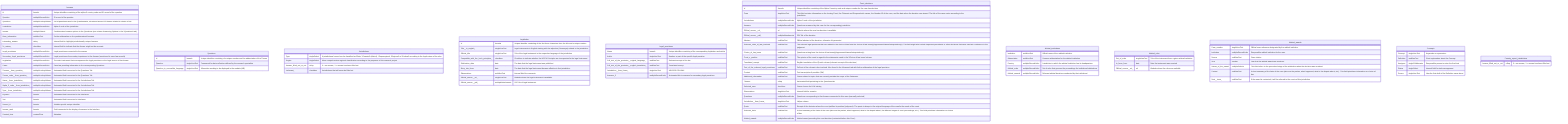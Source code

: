 erDiagram
    Answers {
        Id formula "Unique identifier consisting of the alpha-3 country code and ID record of the question"
        Question multipleRecordLinks "ID record of the question"
        Questions multipleLookupValues "List of questions used in the Questionnaire, structured around 12 themes related to choice of law"
        Jurisdiction multipleRecordLinks "Alpha-3 code of the jurisdiction"
        Answer multipleSelects "Predetermined answer options to the Questions (see column Answering Options in the \Questions\ tab)."
        More_information multilineText "Further elaboration on the predetermined Answers"
        Interesting_answer rating "Internal field to highlight jurisdictionally unique Answers"
        To_review_ checkbox "Internal field to indicate that the Answer might not be accurate"
        Legal_provisions multipleRecordLinks "Legal provisions connected to the answer"
        Secondary_legal_provisions multipleRecordLinks "Legal provisions of secondary importance to the Answer (mentioned in case law records)"
        Legislation multipleRecordLinks "The main instrument that encompasses the legal provisions or the legal source of the Answer"
        Cases multipleRecordLinks "Case law providing information to the corresponding Questions"
        Themes__from_question_ multipleLookupValues "Automated field connected to the Questions Tab"
        Theme_code__from_question_ multipleLookupValues "Automated field connected to the Questions Tab"
        Name__from_jurisdiction_ multipleLookupValues "Automated field connected to the Jurisdictions Tab"
        Alpha_3_code__from_jurisdiction_ multipleLookupValues "Automated field connected to the Jurisdictions Tab"
        Type__from_jurisdiction_ multipleLookupValues "Automated field connected to the Jurisdictions Tab"
        Keyword formula "Automated field connected to the Interfaces"
        Test formula "Automated field connected to Interfaces"
        Record_id formula "Airtable-specific unique identifier"
        Answer_rank formula "Field connected to the display of answers in the Interface"
        Created_time createdTime "Metadata"
    }
    Questions {
        Id formula "Unique identifier consisting of a unique number and the abbreviation of the Theme"
        Question singleLineText "Framework for data collection defined by the research specialists"
        Question_in_accessible_language singleLineText "Alternative wording to be displayed in the website (AB)"
    }
    Jurisdictions {
        Type singleSelect "A jurisdictional record can be classified as \State\, \Financial\ (district), \Supraregional\, \Regional\ or \Federal\ according to the legal nature of its rules."
        Region singleSelect "More comprehensive regional classification according to the purposes of this research project"
        Answer_filled_out_or_not rollup "0 = no answer; 1 = answer has been filled out"
        Irrelevant_ checkbox "Jurisdictions that will never be filled out"
    }
    Legislation {
        Id formula "Unique identifier consisting of the first three characters from the title and a unique number"
        Title__in_english_ singleLineText "Legal instruments in English starting with the adjective (Demonym) related to the jurisdiction"
        Official_title singleLineText "Title of the legal instrument in the respective language of the jurisdiction"
        Compatible_with_the_hcch_principles_ checkbox "Checkbox to indicate whether the HCCH Principles are incorporated in the legal instrument"
        Publication_date date "The date that the legal instrument was published"
        Entry_into_force date "The date that the legal instrument became effective in that jurisdiction"
        Observations multilineText "Internal field for comments"
        Official_source__url_ singleLineText "Website where the legal instrument is available"
        Official_source__pdf_ multipleAttachments "PDF file of legal instrument"
    }
    Legal_provisions {
        Name formula "Unique identifier consisting of the corresponding legislation and article"
        Article singleLineText "Number or part of the specific legal provision"
        Full_text_of_the_provision__original_language_ multilineText "Relevant excerpt of the law"
        Full_text_of_the_provision__english_translation_ multilineText "Translated excerpt"
        Jurisdiction__from_forms_ singleLineText "HELPER COLUMN"
        Answers_2 multipleRecordLinks "Automated link to answers for secondary legal provisions"
    }
    Court_decisions {
        Id formula "Unique identifier consisting of the Alpha-3 country code and unique number for the case law decision"
        Case singleLineText "This field contains information on the Issuing Court, the Claimant and Respondent's names, the Number ID of the case, and the date when the decision was issued. The title of the case varies according to the jurisdiction. "
        Jurisdictions multipleRecordLinks "Alpha-3 code of the jurisdiction"
        Answers multipleRecordLinks "Questions answered by this case for the corresponding jurisdiction"
        Official_source__url_ url "Website where the case law decision is available"
        Official_source__pdf_ multipleAttachments "PDF file of the decision"
        Abstract multilineText "Official abstract of the decision, otherwise AI-generated"
        Relevant_rules_of_law_involved multilineText "The relevant legal provisions that are related to the choice of law from the choice of law issue(s)/agreement/clause/interpretation(s). This field might also include important precedents or other decisions that were used as a reference in the judgment. "
        Choice_of_law_issue multilineText "Questions arising from the choice of law issue(s)/agreement/clause/interpretation(s)"
        Court_s_position multilineText "The opinion of the court in regard to the statements made in the \Choice of law issue\ column."
        Translated_excerpt multilineText "English translation of the \Quote\ column (relevant excerpt of the decision)"
        Text_of_the_relevant_legal_provisions multilineText "Full text of the relevant rules involved. Also found in the \Answers\ tab with further elaboration of the legal provision."
        Content multilineText "Text transcription if possible (SW)"
        Additional_information multilineText "Cases related to topics that are currently outside the scope of the Dataverse"
        Themes rollup "Automated field pertaining to the Questions tab"
        Selected_case checkbox "Cases chosen for LLM training"
        Observations singleLineText "Internal field for remarks"
        Questions multipleRecordLinks "Questions corresponding to the Answers connected to this case (manually selected)"
        Jurisdiction__from_forms_ singleLineText "Helper column"
        Quote multilineText "Excerpt of the decision where the court justifies its position (judgment). The quote is always in the original language of the case/in the words of the court."
        Relevant_facts multilineText "A short summary of the facts of the case (who are the parties, what happened, what is the dispute about, the different stages of court proceedings, etc.). This field prioritizes information on choice of law."
        Arbitral_awards multipleRecordLinks "Arbitral award preceding this court decision (contested before this Court)"
    }
    Arbitral_institutions {
        Institution multilineText "Official name of the arbitral institution"
        Abbreviation multilineText "Common abbreviation for the arbitral institution"
        Country multipleRecordLinks "Jurisdiction in which the arbitral institution has its headquarters"
        Arbitral_rules multipleRecordLinks "Set of rules that governs the proceedings for institutional arbitrations"
        Arbitral_awards multipleRecordLinks "Relevant arbitral decisions conducted by the institutional"
    }
    Arbitral_rules {
        Set_of_rules singleLineText "Title of the instrument from a given arbitral institution"
        In_force_from date "Date the instrument was enacted"
        Official_source__url_ url "Website where the rules are available"
    }
    Arbitral_awards {
        Case_number singleLineText "Official case reference designated by the arbitral institution"
        Institution multipleRecordLinks "Responsible arbitral institution for the case"
        Source multilineText "Case citation"
        Year number "Year that the arbitral award was rendered"
        Nature_of_the_award multipleSelects "This field refers to the procedural stage of the arbitration when the decision was rendered"
        Context multilineText "A short summary of the facts of the case (who are the parties, what happened, what is the dispute about, etc.). This field prioritizes information on choice of law."
        Seat__town_ multilineText "If the award is contested, it will be referred to the courts of this jurisdiction"
    }
    Concepts {
        Concept singleLineText "Keywords or expressions"
        Definition multilineText "Short explanation about the Concept"
        Assignee singleCollaborator "Responsible person to enter the final text"
        Status singleSelect "Internal field for task management"
        Source singleLineText "How the first draft of the Definition came about"
    }
    Country_report_jurisdictions {
        Answer_filled_out_or_not rollup "0 = no answer; 1 = answer has been filled out"
    }